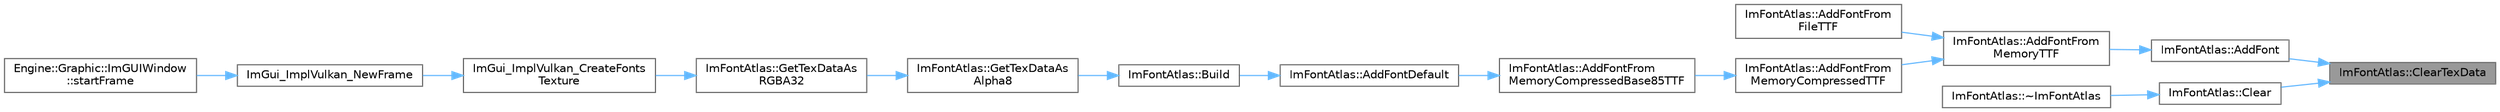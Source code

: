 digraph "ImFontAtlas::ClearTexData"
{
 // LATEX_PDF_SIZE
  bgcolor="transparent";
  edge [fontname=Helvetica,fontsize=10,labelfontname=Helvetica,labelfontsize=10];
  node [fontname=Helvetica,fontsize=10,shape=box,height=0.2,width=0.4];
  rankdir="RL";
  Node1 [id="Node000001",label="ImFontAtlas::ClearTexData",height=0.2,width=0.4,color="gray40", fillcolor="grey60", style="filled", fontcolor="black",tooltip=" "];
  Node1 -> Node2 [id="edge1_Node000001_Node000002",dir="back",color="steelblue1",style="solid",tooltip=" "];
  Node2 [id="Node000002",label="ImFontAtlas::AddFont",height=0.2,width=0.4,color="grey40", fillcolor="white", style="filled",URL="$struct_im_font_atlas.html#ad01c0f19a95d37a9e5ebab1e54525625",tooltip=" "];
  Node2 -> Node3 [id="edge2_Node000002_Node000003",dir="back",color="steelblue1",style="solid",tooltip=" "];
  Node3 [id="Node000003",label="ImFontAtlas::AddFontFrom\lMemoryTTF",height=0.2,width=0.4,color="grey40", fillcolor="white", style="filled",URL="$struct_im_font_atlas.html#a95eec9b791e9c509180030f8176406ff",tooltip=" "];
  Node3 -> Node4 [id="edge3_Node000003_Node000004",dir="back",color="steelblue1",style="solid",tooltip=" "];
  Node4 [id="Node000004",label="ImFontAtlas::AddFontFrom\lFileTTF",height=0.2,width=0.4,color="grey40", fillcolor="white", style="filled",URL="$struct_im_font_atlas.html#a26d0333bae95222ca2c2fd2886eae562",tooltip=" "];
  Node3 -> Node5 [id="edge4_Node000003_Node000005",dir="back",color="steelblue1",style="solid",tooltip=" "];
  Node5 [id="Node000005",label="ImFontAtlas::AddFontFrom\lMemoryCompressedTTF",height=0.2,width=0.4,color="grey40", fillcolor="white", style="filled",URL="$struct_im_font_atlas.html#a478ffa07777bf990ade02889e15a21ab",tooltip=" "];
  Node5 -> Node6 [id="edge5_Node000005_Node000006",dir="back",color="steelblue1",style="solid",tooltip=" "];
  Node6 [id="Node000006",label="ImFontAtlas::AddFontFrom\lMemoryCompressedBase85TTF",height=0.2,width=0.4,color="grey40", fillcolor="white", style="filled",URL="$struct_im_font_atlas.html#ab43b930beb57c0b998f42f4586677956",tooltip=" "];
  Node6 -> Node7 [id="edge6_Node000006_Node000007",dir="back",color="steelblue1",style="solid",tooltip=" "];
  Node7 [id="Node000007",label="ImFontAtlas::AddFontDefault",height=0.2,width=0.4,color="grey40", fillcolor="white", style="filled",URL="$struct_im_font_atlas.html#a9d2b4a94579bf603a0d2662cd8348cbd",tooltip=" "];
  Node7 -> Node8 [id="edge7_Node000007_Node000008",dir="back",color="steelblue1",style="solid",tooltip=" "];
  Node8 [id="Node000008",label="ImFontAtlas::Build",height=0.2,width=0.4,color="grey40", fillcolor="white", style="filled",URL="$struct_im_font_atlas.html#a81e39e30dffa4dd7e458a53297451e27",tooltip=" "];
  Node8 -> Node9 [id="edge8_Node000008_Node000009",dir="back",color="steelblue1",style="solid",tooltip=" "];
  Node9 [id="Node000009",label="ImFontAtlas::GetTexDataAs\lAlpha8",height=0.2,width=0.4,color="grey40", fillcolor="white", style="filled",URL="$struct_im_font_atlas.html#aeff1a1044a1ab68d8f27bb2819cd9f44",tooltip=" "];
  Node9 -> Node10 [id="edge9_Node000009_Node000010",dir="back",color="steelblue1",style="solid",tooltip=" "];
  Node10 [id="Node000010",label="ImFontAtlas::GetTexDataAs\lRGBA32",height=0.2,width=0.4,color="grey40", fillcolor="white", style="filled",URL="$struct_im_font_atlas.html#a8abb0c4e67ebb38249d4df71218c4eec",tooltip=" "];
  Node10 -> Node11 [id="edge10_Node000010_Node000011",dir="back",color="steelblue1",style="solid",tooltip=" "];
  Node11 [id="Node000011",label="ImGui_ImplVulkan_CreateFonts\lTexture",height=0.2,width=0.4,color="grey40", fillcolor="white", style="filled",URL="$imgui__impl__vulkan_8cpp.html#a1c82e91ac58260f067208117773c5426",tooltip=" "];
  Node11 -> Node12 [id="edge11_Node000011_Node000012",dir="back",color="steelblue1",style="solid",tooltip=" "];
  Node12 [id="Node000012",label="ImGui_ImplVulkan_NewFrame",height=0.2,width=0.4,color="grey40", fillcolor="white", style="filled",URL="$imgui__impl__vulkan_8cpp.html#a4c03e9375aa038eb0745c802af07fb21",tooltip=" "];
  Node12 -> Node13 [id="edge12_Node000012_Node000013",dir="back",color="steelblue1",style="solid",tooltip=" "];
  Node13 [id="Node000013",label="Engine::Graphic::ImGUIWindow\l::startFrame",height=0.2,width=0.4,color="grey40", fillcolor="white", style="filled",URL="$class_engine_1_1_graphic_1_1_im_g_u_i_window.html#a9ca05f8fa30f8ee342d254eb0d34948a",tooltip=" "];
  Node1 -> Node14 [id="edge13_Node000001_Node000014",dir="back",color="steelblue1",style="solid",tooltip=" "];
  Node14 [id="Node000014",label="ImFontAtlas::Clear",height=0.2,width=0.4,color="grey40", fillcolor="white", style="filled",URL="$struct_im_font_atlas.html#a8f6d01c671d8670f991ba651bbaf7e77",tooltip=" "];
  Node14 -> Node15 [id="edge14_Node000014_Node000015",dir="back",color="steelblue1",style="solid",tooltip=" "];
  Node15 [id="Node000015",label="ImFontAtlas::~ImFontAtlas",height=0.2,width=0.4,color="grey40", fillcolor="white", style="filled",URL="$struct_im_font_atlas.html#a950b4f7586ad7786ae251b957d67a268",tooltip=" "];
}
